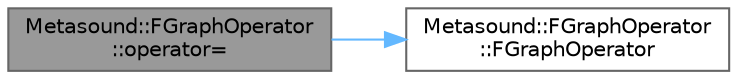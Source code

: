 digraph "Metasound::FGraphOperator::operator="
{
 // INTERACTIVE_SVG=YES
 // LATEX_PDF_SIZE
  bgcolor="transparent";
  edge [fontname=Helvetica,fontsize=10,labelfontname=Helvetica,labelfontsize=10];
  node [fontname=Helvetica,fontsize=10,shape=box,height=0.2,width=0.4];
  rankdir="LR";
  Node1 [id="Node000001",label="Metasound::FGraphOperator\l::operator=",height=0.2,width=0.4,color="gray40", fillcolor="grey60", style="filled", fontcolor="black",tooltip=" "];
  Node1 -> Node2 [id="edge1_Node000001_Node000002",color="steelblue1",style="solid",tooltip=" "];
  Node2 [id="Node000002",label="Metasound::FGraphOperator\l::FGraphOperator",height=0.2,width=0.4,color="grey40", fillcolor="white", style="filled",URL="$d4/df9/classMetasound_1_1FGraphOperator.html#a515cf560a4019fa33327a52bdd74dde8",tooltip=" "];
}
